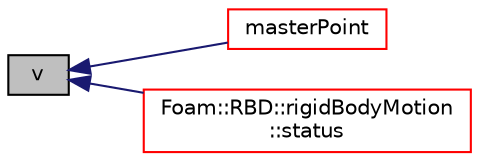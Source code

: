 digraph "v"
{
  bgcolor="transparent";
  edge [fontname="Helvetica",fontsize="10",labelfontname="Helvetica",labelfontsize="10"];
  node [fontname="Helvetica",fontsize="10",shape=record];
  rankdir="LR";
  Node626 [label="v",height=0.2,width=0.4,color="black", fillcolor="grey75", style="filled", fontcolor="black"];
  Node626 -> Node627 [dir="back",color="midnightblue",fontsize="10",style="solid",fontname="Helvetica"];
  Node627 [label="masterPoint",height=0.2,width=0.4,color="red",URL="$a30453.html#a3757ec62d0b2af35f66cd9fa7b5267eb"];
  Node626 -> Node637 [dir="back",color="midnightblue",fontsize="10",style="solid",fontname="Helvetica"];
  Node637 [label="Foam::RBD::rigidBodyMotion\l::status",height=0.2,width=0.4,color="red",URL="$a30461.html#abcb2cd79eda44c9b40bd43a821c0a889",tooltip="Report the status of the motion of the given body. "];
}
